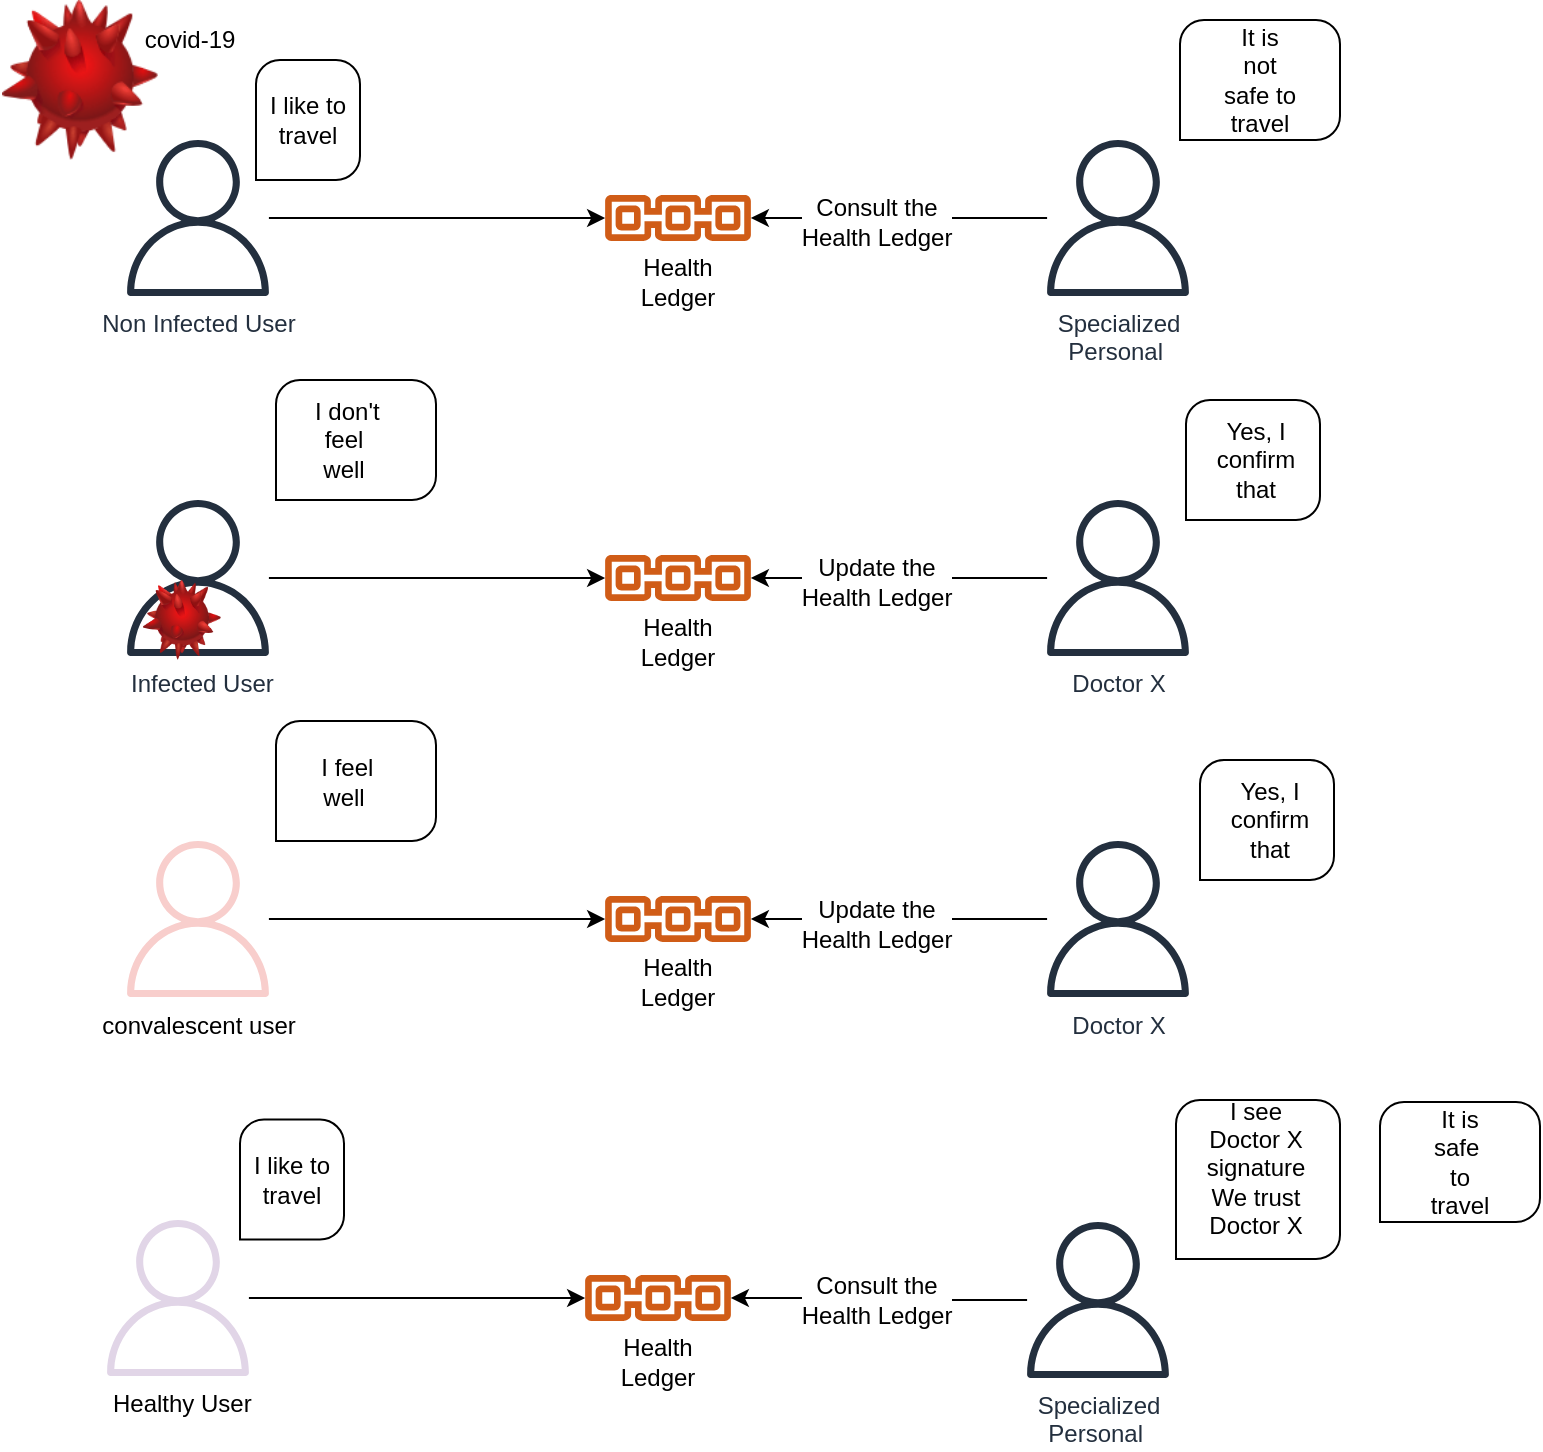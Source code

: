 <mxfile version="12.8.8" type="device"><diagram id="mhPUI0e2-cIXafmTXqJE" name="Page-1"><mxGraphModel dx="1422" dy="926" grid="1" gridSize="10" guides="1" tooltips="1" connect="1" arrows="1" fold="1" page="1" pageScale="1" pageWidth="850" pageHeight="1100" math="0" shadow="0"><root><mxCell id="0"/><mxCell id="1" parent="0"/><mxCell id="PoNT4PWeC2wWdQ2PY-kG-11" style="edgeStyle=orthogonalEdgeStyle;rounded=0;orthogonalLoop=1;jettySize=auto;html=1;" parent="1" source="PoNT4PWeC2wWdQ2PY-kG-1" target="PoNT4PWeC2wWdQ2PY-kG-3" edge="1"><mxGeometry relative="1" as="geometry"/></mxCell><mxCell id="PoNT4PWeC2wWdQ2PY-kG-1" value="Non Infected User" style="outlineConnect=0;fontColor=#232F3E;gradientColor=none;fillColor=#232F3E;strokeColor=none;dashed=0;verticalLabelPosition=bottom;verticalAlign=top;align=center;html=1;fontSize=12;fontStyle=0;aspect=fixed;pointerEvents=1;shape=mxgraph.aws4.user;" parent="1" vertex="1"><mxGeometry x="60" y="80" width="78" height="78" as="geometry"/></mxCell><mxCell id="PoNT4PWeC2wWdQ2PY-kG-3" value="" style="outlineConnect=0;fontColor=#232F3E;gradientColor=none;fillColor=#D05C17;strokeColor=none;dashed=0;verticalLabelPosition=bottom;verticalAlign=top;align=center;html=1;fontSize=12;fontStyle=0;aspect=fixed;shape=mxgraph.aws4.blockchain_resource;" parent="1" vertex="1"><mxGeometry x="300" y="107.5" width="78" height="23" as="geometry"/></mxCell><mxCell id="PoNT4PWeC2wWdQ2PY-kG-4" value="Health Ledger" style="text;html=1;strokeColor=none;fillColor=none;align=center;verticalAlign=middle;whiteSpace=wrap;rounded=0;" parent="1" vertex="1"><mxGeometry x="319" y="130.5" width="40" height="40" as="geometry"/></mxCell><mxCell id="PoNT4PWeC2wWdQ2PY-kG-5" value="covid-19" style="text;html=1;strokeColor=none;fillColor=none;align=center;verticalAlign=middle;whiteSpace=wrap;rounded=0;" parent="1" vertex="1"><mxGeometry x="70" y="20" width="50" height="20" as="geometry"/></mxCell><mxCell id="PoNT4PWeC2wWdQ2PY-kG-6" value="" style="image;html=1;labelBackgroundColor=#ffffff;image=img/lib/clip_art/computers/Virus_128x128.png" parent="1" vertex="1"><mxGeometry y="10" width="80" height="80" as="geometry"/></mxCell><mxCell id="PoNT4PWeC2wWdQ2PY-kG-8" style="edgeStyle=orthogonalEdgeStyle;rounded=0;orthogonalLoop=1;jettySize=auto;html=1;" parent="1" source="PoNT4PWeC2wWdQ2PY-kG-7" target="PoNT4PWeC2wWdQ2PY-kG-3" edge="1"><mxGeometry relative="1" as="geometry"/></mxCell><mxCell id="PoNT4PWeC2wWdQ2PY-kG-9" value="Consult the &lt;br&gt;Health Ledger" style="text;html=1;align=center;verticalAlign=middle;resizable=0;points=[];labelBackgroundColor=#ffffff;" parent="PoNT4PWeC2wWdQ2PY-kG-8" vertex="1" connectable="0"><mxGeometry x="0.155" y="2" relative="1" as="geometry"><mxPoint as="offset"/></mxGeometry></mxCell><mxCell id="PoNT4PWeC2wWdQ2PY-kG-7" value="Specialized&lt;br&gt;Personal&amp;nbsp;" style="outlineConnect=0;fontColor=#232F3E;gradientColor=none;fillColor=#232F3E;strokeColor=none;dashed=0;verticalLabelPosition=bottom;verticalAlign=top;align=center;html=1;fontSize=12;fontStyle=0;aspect=fixed;pointerEvents=1;shape=mxgraph.aws4.user;" parent="1" vertex="1"><mxGeometry x="520" y="80" width="78" height="78" as="geometry"/></mxCell><mxCell id="PoNT4PWeC2wWdQ2PY-kG-15" value="" style="verticalLabelPosition=bottom;verticalAlign=top;html=1;shape=mxgraph.basic.three_corner_round_rect;dx=6;" parent="1" vertex="1"><mxGeometry x="590" y="20" width="80" height="60" as="geometry"/></mxCell><mxCell id="PoNT4PWeC2wWdQ2PY-kG-16" value="It is not safe to travel" style="text;html=1;strokeColor=none;fillColor=none;align=center;verticalAlign=middle;whiteSpace=wrap;rounded=0;" parent="1" vertex="1"><mxGeometry x="610" y="40" width="40" height="20" as="geometry"/></mxCell><mxCell id="PoNT4PWeC2wWdQ2PY-kG-21" style="edgeStyle=orthogonalEdgeStyle;rounded=0;orthogonalLoop=1;jettySize=auto;html=1;" parent="1" source="PoNT4PWeC2wWdQ2PY-kG-22" target="PoNT4PWeC2wWdQ2PY-kG-23" edge="1"><mxGeometry relative="1" as="geometry"/></mxCell><mxCell id="PoNT4PWeC2wWdQ2PY-kG-22" value="&amp;nbsp;Infected User" style="outlineConnect=0;fontColor=#232F3E;gradientColor=none;fillColor=#232F3E;strokeColor=none;dashed=0;verticalLabelPosition=bottom;verticalAlign=top;align=center;html=1;fontSize=12;fontStyle=0;aspect=fixed;pointerEvents=1;shape=mxgraph.aws4.user;" parent="1" vertex="1"><mxGeometry x="60" y="260" width="78" height="78" as="geometry"/></mxCell><mxCell id="PoNT4PWeC2wWdQ2PY-kG-23" value="" style="outlineConnect=0;fontColor=#232F3E;gradientColor=none;fillColor=#D05C17;strokeColor=none;dashed=0;verticalLabelPosition=bottom;verticalAlign=top;align=center;html=1;fontSize=12;fontStyle=0;aspect=fixed;shape=mxgraph.aws4.blockchain_resource;" parent="1" vertex="1"><mxGeometry x="300" y="287.5" width="78" height="23" as="geometry"/></mxCell><mxCell id="PoNT4PWeC2wWdQ2PY-kG-24" value="Health Ledger" style="text;html=1;strokeColor=none;fillColor=none;align=center;verticalAlign=middle;whiteSpace=wrap;rounded=0;" parent="1" vertex="1"><mxGeometry x="319" y="310.5" width="40" height="40" as="geometry"/></mxCell><mxCell id="PoNT4PWeC2wWdQ2PY-kG-26" value="" style="image;html=1;labelBackgroundColor=#ffffff;image=img/lib/clip_art/computers/Virus_128x128.png" parent="1" vertex="1"><mxGeometry x="70" y="300" width="42" height="40" as="geometry"/></mxCell><mxCell id="PoNT4PWeC2wWdQ2PY-kG-27" style="edgeStyle=orthogonalEdgeStyle;rounded=0;orthogonalLoop=1;jettySize=auto;html=1;" parent="1" source="PoNT4PWeC2wWdQ2PY-kG-29" target="PoNT4PWeC2wWdQ2PY-kG-23" edge="1"><mxGeometry relative="1" as="geometry"/></mxCell><mxCell id="PoNT4PWeC2wWdQ2PY-kG-28" value="Update the &lt;br&gt;Health Ledger" style="text;html=1;align=center;verticalAlign=middle;resizable=0;points=[];labelBackgroundColor=#ffffff;" parent="PoNT4PWeC2wWdQ2PY-kG-27" vertex="1" connectable="0"><mxGeometry x="0.155" y="2" relative="1" as="geometry"><mxPoint as="offset"/></mxGeometry></mxCell><mxCell id="PoNT4PWeC2wWdQ2PY-kG-29" value="Doctor X" style="outlineConnect=0;fontColor=#232F3E;gradientColor=none;fillColor=#232F3E;strokeColor=none;dashed=0;verticalLabelPosition=bottom;verticalAlign=top;align=center;html=1;fontSize=12;fontStyle=0;aspect=fixed;pointerEvents=1;shape=mxgraph.aws4.user;" parent="1" vertex="1"><mxGeometry x="520" y="260" width="78" height="78" as="geometry"/></mxCell><mxCell id="PoNT4PWeC2wWdQ2PY-kG-36" style="edgeStyle=orthogonalEdgeStyle;rounded=0;orthogonalLoop=1;jettySize=auto;html=1;" parent="1" source="PoNT4PWeC2wWdQ2PY-kG-37" target="PoNT4PWeC2wWdQ2PY-kG-38" edge="1"><mxGeometry relative="1" as="geometry"/></mxCell><mxCell id="PoNT4PWeC2wWdQ2PY-kG-37" value="&amp;nbsp;Healthy User" style="outlineConnect=0;fillColor=#e1d5e7;strokeColor=#9673a6;dashed=0;verticalLabelPosition=bottom;verticalAlign=top;align=center;html=1;fontSize=12;fontStyle=0;aspect=fixed;pointerEvents=1;shape=mxgraph.aws4.user;" parent="1" vertex="1"><mxGeometry x="50" y="620" width="78" height="78" as="geometry"/></mxCell><mxCell id="PoNT4PWeC2wWdQ2PY-kG-38" value="" style="outlineConnect=0;fontColor=#232F3E;gradientColor=none;fillColor=#D05C17;strokeColor=none;dashed=0;verticalLabelPosition=bottom;verticalAlign=top;align=center;html=1;fontSize=12;fontStyle=0;aspect=fixed;shape=mxgraph.aws4.blockchain_resource;" parent="1" vertex="1"><mxGeometry x="290" y="647.5" width="78" height="23" as="geometry"/></mxCell><mxCell id="PoNT4PWeC2wWdQ2PY-kG-39" value="Health Ledger" style="text;html=1;strokeColor=none;fillColor=none;align=center;verticalAlign=middle;whiteSpace=wrap;rounded=0;" parent="1" vertex="1"><mxGeometry x="309" y="670.5" width="40" height="40" as="geometry"/></mxCell><mxCell id="PoNT4PWeC2wWdQ2PY-kG-42" style="edgeStyle=orthogonalEdgeStyle;rounded=0;orthogonalLoop=1;jettySize=auto;html=1;" parent="1" source="PoNT4PWeC2wWdQ2PY-kG-44" target="PoNT4PWeC2wWdQ2PY-kG-38" edge="1"><mxGeometry relative="1" as="geometry"/></mxCell><mxCell id="PoNT4PWeC2wWdQ2PY-kG-44" value="Specialized&lt;br&gt;Personal&amp;nbsp;" style="outlineConnect=0;fontColor=#232F3E;gradientColor=none;fillColor=#232F3E;strokeColor=none;dashed=0;verticalLabelPosition=bottom;verticalAlign=top;align=center;html=1;fontSize=12;fontStyle=0;aspect=fixed;pointerEvents=1;shape=mxgraph.aws4.user;" parent="1" vertex="1"><mxGeometry x="510" y="621" width="78" height="78" as="geometry"/></mxCell><mxCell id="PoNT4PWeC2wWdQ2PY-kG-47" value="Consult the &lt;br&gt;Health Ledger" style="text;html=1;align=center;verticalAlign=middle;resizable=0;points=[];labelBackgroundColor=#ffffff;" parent="1" vertex="1" connectable="0"><mxGeometry x="438.1" y="660" as="geometry"><mxPoint as="offset"/></mxGeometry></mxCell><mxCell id="PoNT4PWeC2wWdQ2PY-kG-48" value="" style="verticalLabelPosition=bottom;verticalAlign=top;html=1;shape=mxgraph.basic.three_corner_round_rect;dx=6;" parent="1" vertex="1"><mxGeometry x="690" y="561" width="80" height="60" as="geometry"/></mxCell><mxCell id="PoNT4PWeC2wWdQ2PY-kG-49" value="It is safe&amp;nbsp;&lt;br&gt;to&lt;br&gt;travel" style="text;html=1;strokeColor=none;fillColor=none;align=center;verticalAlign=middle;whiteSpace=wrap;rounded=0;" parent="1" vertex="1"><mxGeometry x="710" y="581" width="40" height="20" as="geometry"/></mxCell><mxCell id="PoNT4PWeC2wWdQ2PY-kG-51" value="" style="verticalLabelPosition=bottom;verticalAlign=top;html=1;shape=mxgraph.basic.three_corner_round_rect;dx=6;" parent="1" vertex="1"><mxGeometry x="588" y="560" width="82" height="79.5" as="geometry"/></mxCell><mxCell id="PoNT4PWeC2wWdQ2PY-kG-52" value="I see&lt;br&gt;Doctor X&lt;br&gt;signature&lt;br&gt;We trust Doctor X" style="text;html=1;strokeColor=none;fillColor=none;align=center;verticalAlign=middle;whiteSpace=wrap;rounded=0;" parent="1" vertex="1"><mxGeometry x="593" y="579" width="70" height="30" as="geometry"/></mxCell><mxCell id="PoNT4PWeC2wWdQ2PY-kG-53" value="" style="verticalLabelPosition=bottom;verticalAlign=top;html=1;shape=mxgraph.basic.three_corner_round_rect;dx=6;" parent="1" vertex="1"><mxGeometry x="138" y="200" width="80" height="60" as="geometry"/></mxCell><mxCell id="PoNT4PWeC2wWdQ2PY-kG-54" value="&amp;nbsp;I don't feel well" style="text;html=1;strokeColor=none;fillColor=none;align=center;verticalAlign=middle;whiteSpace=wrap;rounded=0;" parent="1" vertex="1"><mxGeometry x="152" y="220" width="40" height="20" as="geometry"/></mxCell><mxCell id="PoNT4PWeC2wWdQ2PY-kG-57" style="edgeStyle=orthogonalEdgeStyle;rounded=0;orthogonalLoop=1;jettySize=auto;html=1;" parent="1" source="PoNT4PWeC2wWdQ2PY-kG-58" target="PoNT4PWeC2wWdQ2PY-kG-59" edge="1"><mxGeometry relative="1" as="geometry"/></mxCell><mxCell id="PoNT4PWeC2wWdQ2PY-kG-58" value="convalescent user" style="outlineConnect=0;fillColor=#f8cecc;strokeColor=#b85450;dashed=0;verticalLabelPosition=bottom;verticalAlign=top;align=center;html=1;fontSize=12;fontStyle=0;aspect=fixed;pointerEvents=1;shape=mxgraph.aws4.user;" parent="1" vertex="1"><mxGeometry x="60" y="430.5" width="78" height="78" as="geometry"/></mxCell><mxCell id="PoNT4PWeC2wWdQ2PY-kG-59" value="" style="outlineConnect=0;fontColor=#232F3E;gradientColor=none;fillColor=#D05C17;strokeColor=none;dashed=0;verticalLabelPosition=bottom;verticalAlign=top;align=center;html=1;fontSize=12;fontStyle=0;aspect=fixed;shape=mxgraph.aws4.blockchain_resource;" parent="1" vertex="1"><mxGeometry x="300" y="458" width="78" height="23" as="geometry"/></mxCell><mxCell id="PoNT4PWeC2wWdQ2PY-kG-60" value="Health Ledger" style="text;html=1;strokeColor=none;fillColor=none;align=center;verticalAlign=middle;whiteSpace=wrap;rounded=0;" parent="1" vertex="1"><mxGeometry x="319" y="481" width="40" height="40" as="geometry"/></mxCell><mxCell id="PoNT4PWeC2wWdQ2PY-kG-63" style="edgeStyle=orthogonalEdgeStyle;rounded=0;orthogonalLoop=1;jettySize=auto;html=1;" parent="1" source="PoNT4PWeC2wWdQ2PY-kG-65" target="PoNT4PWeC2wWdQ2PY-kG-59" edge="1"><mxGeometry relative="1" as="geometry"/></mxCell><mxCell id="PoNT4PWeC2wWdQ2PY-kG-64" value="Update the &lt;br&gt;Health Ledger" style="text;html=1;align=center;verticalAlign=middle;resizable=0;points=[];labelBackgroundColor=#ffffff;" parent="PoNT4PWeC2wWdQ2PY-kG-63" vertex="1" connectable="0"><mxGeometry x="0.155" y="2" relative="1" as="geometry"><mxPoint as="offset"/></mxGeometry></mxCell><mxCell id="PoNT4PWeC2wWdQ2PY-kG-65" value="Doctor X" style="outlineConnect=0;fontColor=#232F3E;gradientColor=none;fillColor=#232F3E;strokeColor=none;dashed=0;verticalLabelPosition=bottom;verticalAlign=top;align=center;html=1;fontSize=12;fontStyle=0;aspect=fixed;pointerEvents=1;shape=mxgraph.aws4.user;" parent="1" vertex="1"><mxGeometry x="520" y="430.5" width="78" height="78" as="geometry"/></mxCell><mxCell id="PoNT4PWeC2wWdQ2PY-kG-66" value="" style="verticalLabelPosition=bottom;verticalAlign=top;html=1;shape=mxgraph.basic.three_corner_round_rect;dx=6;" parent="1" vertex="1"><mxGeometry x="138" y="370.5" width="80" height="60" as="geometry"/></mxCell><mxCell id="PoNT4PWeC2wWdQ2PY-kG-67" value="&amp;nbsp;I feel well" style="text;html=1;strokeColor=none;fillColor=none;align=center;verticalAlign=middle;whiteSpace=wrap;rounded=0;" parent="1" vertex="1"><mxGeometry x="152" y="390.5" width="40" height="20" as="geometry"/></mxCell><mxCell id="_a4BaWHdtQhF7n9dtSNf-5" value="" style="group" vertex="1" connectable="0" parent="1"><mxGeometry x="593" y="210" width="67" height="60" as="geometry"/></mxCell><mxCell id="_a4BaWHdtQhF7n9dtSNf-1" value="" style="verticalLabelPosition=bottom;verticalAlign=top;html=1;shape=mxgraph.basic.three_corner_round_rect;dx=6;" vertex="1" parent="_a4BaWHdtQhF7n9dtSNf-5"><mxGeometry width="67" height="60" as="geometry"/></mxCell><mxCell id="_a4BaWHdtQhF7n9dtSNf-2" value="Yes, I confirm that" style="text;html=1;strokeColor=none;fillColor=none;align=center;verticalAlign=middle;whiteSpace=wrap;rounded=0;" vertex="1" parent="_a4BaWHdtQhF7n9dtSNf-5"><mxGeometry x="15" y="20" width="40" height="20" as="geometry"/></mxCell><mxCell id="_a4BaWHdtQhF7n9dtSNf-6" value="" style="group" vertex="1" connectable="0" parent="1"><mxGeometry x="600" y="390" width="67" height="60" as="geometry"/></mxCell><mxCell id="_a4BaWHdtQhF7n9dtSNf-7" value="" style="verticalLabelPosition=bottom;verticalAlign=top;html=1;shape=mxgraph.basic.three_corner_round_rect;dx=6;" vertex="1" parent="_a4BaWHdtQhF7n9dtSNf-6"><mxGeometry width="67" height="60" as="geometry"/></mxCell><mxCell id="_a4BaWHdtQhF7n9dtSNf-8" value="Yes, I confirm that" style="text;html=1;strokeColor=none;fillColor=none;align=center;verticalAlign=middle;whiteSpace=wrap;rounded=0;" vertex="1" parent="_a4BaWHdtQhF7n9dtSNf-6"><mxGeometry x="15" y="20" width="40" height="20" as="geometry"/></mxCell><mxCell id="_a4BaWHdtQhF7n9dtSNf-9" value="" style="verticalLabelPosition=bottom;verticalAlign=top;html=1;shape=mxgraph.basic.three_corner_round_rect;dx=6;" vertex="1" parent="1"><mxGeometry x="128" y="40" width="52" height="60" as="geometry"/></mxCell><mxCell id="_a4BaWHdtQhF7n9dtSNf-12" value="I like to travel" style="text;html=1;strokeColor=none;fillColor=none;align=center;verticalAlign=middle;whiteSpace=wrap;rounded=0;" vertex="1" parent="1"><mxGeometry x="134" y="60" width="40" height="20" as="geometry"/></mxCell><mxCell id="_a4BaWHdtQhF7n9dtSNf-14" value="" style="verticalLabelPosition=bottom;verticalAlign=top;html=1;shape=mxgraph.basic.three_corner_round_rect;dx=6;" vertex="1" parent="1"><mxGeometry x="120" y="569.75" width="52" height="60" as="geometry"/></mxCell><mxCell id="_a4BaWHdtQhF7n9dtSNf-15" value="I like to travel" style="text;html=1;strokeColor=none;fillColor=none;align=center;verticalAlign=middle;whiteSpace=wrap;rounded=0;" vertex="1" parent="1"><mxGeometry x="126" y="589.75" width="40" height="20" as="geometry"/></mxCell></root></mxGraphModel></diagram></mxfile>